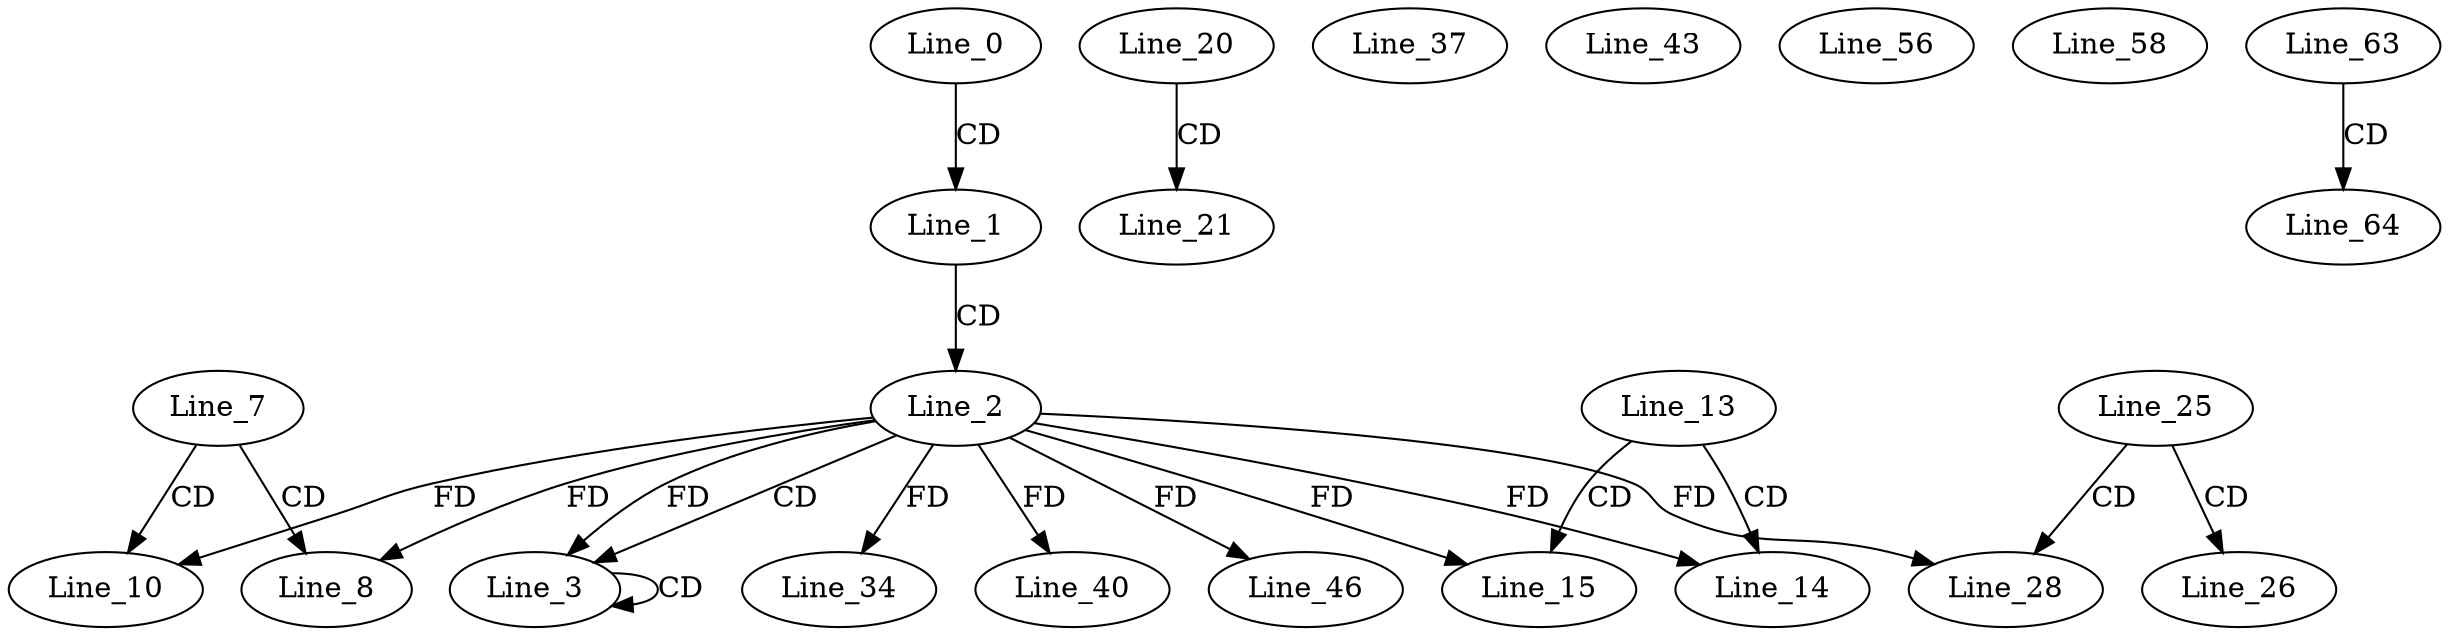 digraph G {
  Line_0;
  Line_1;
  Line_2;
  Line_3;
  Line_3;
  Line_7;
  Line_8;
  Line_10;
  Line_13;
  Line_14;
  Line_15;
  Line_20;
  Line_21;
  Line_25;
  Line_26;
  Line_28;
  Line_34;
  Line_37;
  Line_40;
  Line_43;
  Line_46;
  Line_56;
  Line_58;
  Line_63;
  Line_64;
  Line_0 -> Line_1 [ label="CD" ];
  Line_1 -> Line_2 [ label="CD" ];
  Line_2 -> Line_3 [ label="CD" ];
  Line_3 -> Line_3 [ label="CD" ];
  Line_2 -> Line_3 [ label="FD" ];
  Line_7 -> Line_8 [ label="CD" ];
  Line_2 -> Line_8 [ label="FD" ];
  Line_7 -> Line_10 [ label="CD" ];
  Line_2 -> Line_10 [ label="FD" ];
  Line_13 -> Line_14 [ label="CD" ];
  Line_2 -> Line_14 [ label="FD" ];
  Line_13 -> Line_15 [ label="CD" ];
  Line_2 -> Line_15 [ label="FD" ];
  Line_20 -> Line_21 [ label="CD" ];
  Line_25 -> Line_26 [ label="CD" ];
  Line_25 -> Line_28 [ label="CD" ];
  Line_2 -> Line_28 [ label="FD" ];
  Line_2 -> Line_34 [ label="FD" ];
  Line_2 -> Line_40 [ label="FD" ];
  Line_2 -> Line_46 [ label="FD" ];
  Line_63 -> Line_64 [ label="CD" ];
}
